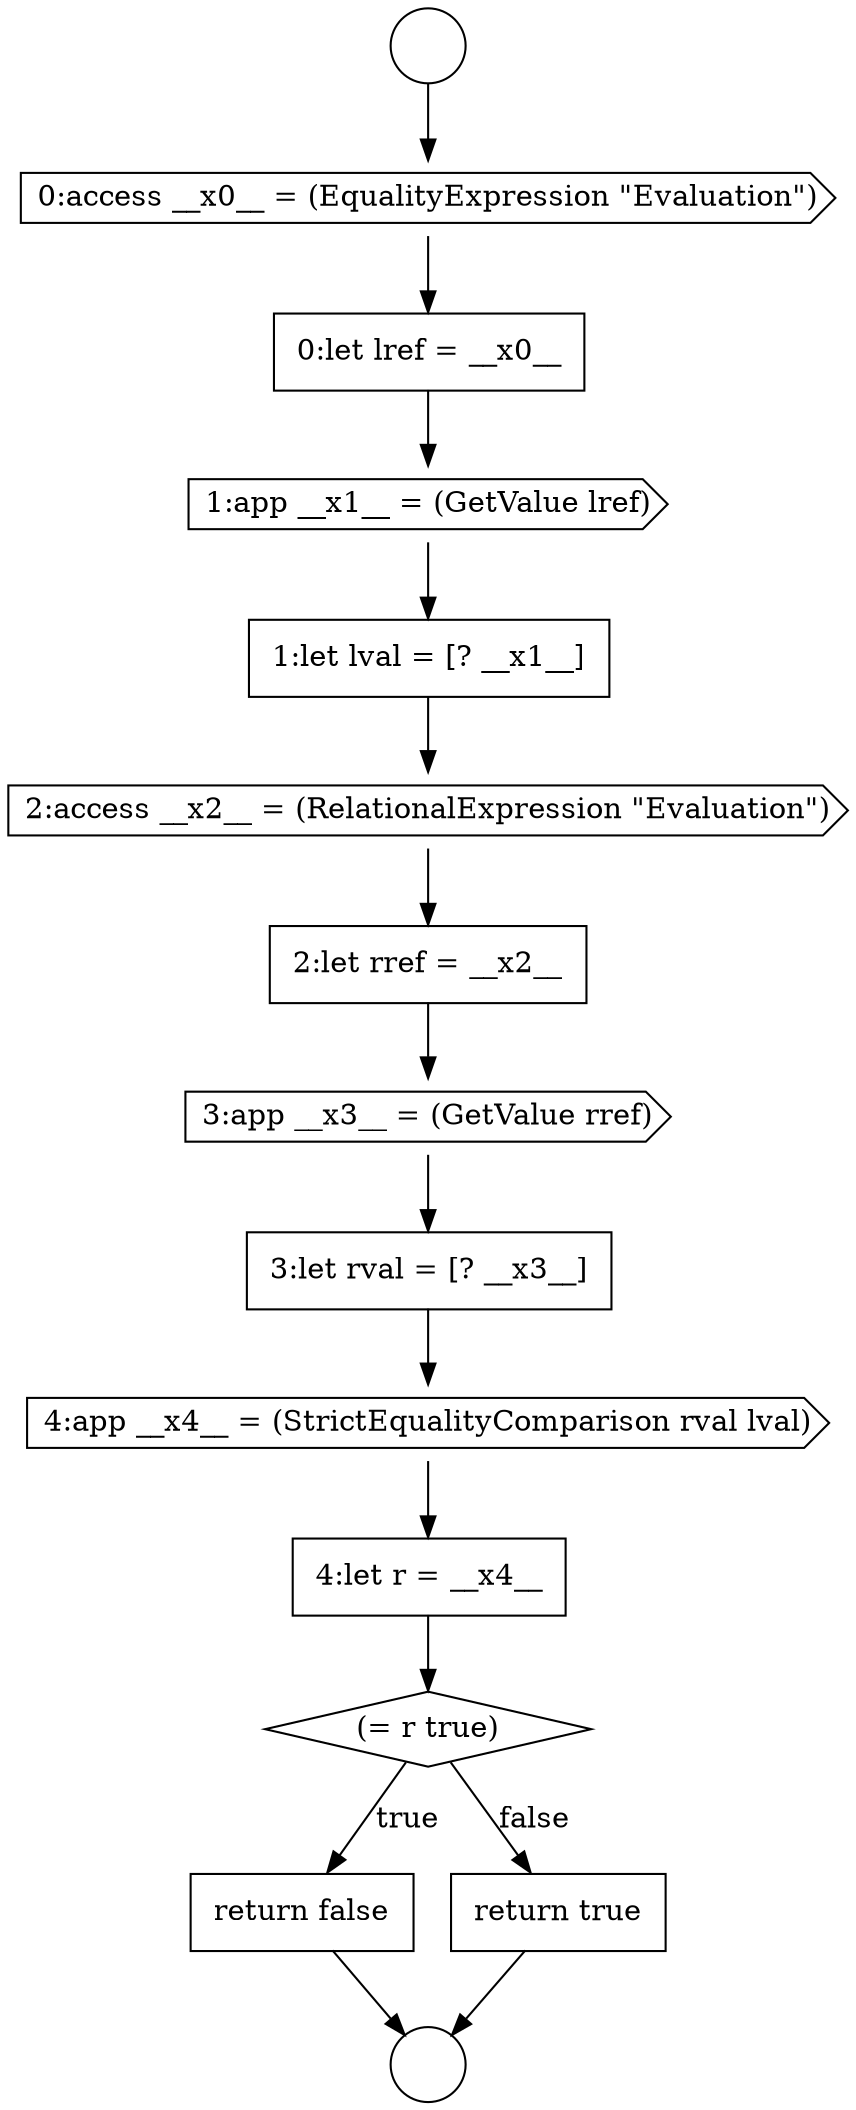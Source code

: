 digraph {
  node4739 [shape=none, margin=0, label=<<font color="black">
    <table border="0" cellborder="1" cellspacing="0" cellpadding="10">
      <tr><td align="left">4:let r = __x4__</td></tr>
    </table>
  </font>> color="black" fillcolor="white" style=filled]
  node4733 [shape=none, margin=0, label=<<font color="black">
    <table border="0" cellborder="1" cellspacing="0" cellpadding="10">
      <tr><td align="left">1:let lval = [? __x1__]</td></tr>
    </table>
  </font>> color="black" fillcolor="white" style=filled]
  node4736 [shape=cds, label=<<font color="black">3:app __x3__ = (GetValue rref)</font>> color="black" fillcolor="white" style=filled]
  node4731 [shape=none, margin=0, label=<<font color="black">
    <table border="0" cellborder="1" cellspacing="0" cellpadding="10">
      <tr><td align="left">0:let lref = __x0__</td></tr>
    </table>
  </font>> color="black" fillcolor="white" style=filled]
  node4737 [shape=none, margin=0, label=<<font color="black">
    <table border="0" cellborder="1" cellspacing="0" cellpadding="10">
      <tr><td align="left">3:let rval = [? __x3__]</td></tr>
    </table>
  </font>> color="black" fillcolor="white" style=filled]
  node4729 [shape=circle label=" " color="black" fillcolor="white" style=filled]
  node4728 [shape=circle label=" " color="black" fillcolor="white" style=filled]
  node4740 [shape=diamond, label=<<font color="black">(= r true)</font>> color="black" fillcolor="white" style=filled]
  node4732 [shape=cds, label=<<font color="black">1:app __x1__ = (GetValue lref)</font>> color="black" fillcolor="white" style=filled]
  node4741 [shape=none, margin=0, label=<<font color="black">
    <table border="0" cellborder="1" cellspacing="0" cellpadding="10">
      <tr><td align="left">return false</td></tr>
    </table>
  </font>> color="black" fillcolor="white" style=filled]
  node4735 [shape=none, margin=0, label=<<font color="black">
    <table border="0" cellborder="1" cellspacing="0" cellpadding="10">
      <tr><td align="left">2:let rref = __x2__</td></tr>
    </table>
  </font>> color="black" fillcolor="white" style=filled]
  node4738 [shape=cds, label=<<font color="black">4:app __x4__ = (StrictEqualityComparison rval lval)</font>> color="black" fillcolor="white" style=filled]
  node4730 [shape=cds, label=<<font color="black">0:access __x0__ = (EqualityExpression &quot;Evaluation&quot;)</font>> color="black" fillcolor="white" style=filled]
  node4742 [shape=none, margin=0, label=<<font color="black">
    <table border="0" cellborder="1" cellspacing="0" cellpadding="10">
      <tr><td align="left">return true</td></tr>
    </table>
  </font>> color="black" fillcolor="white" style=filled]
  node4734 [shape=cds, label=<<font color="black">2:access __x2__ = (RelationalExpression &quot;Evaluation&quot;)</font>> color="black" fillcolor="white" style=filled]
  node4739 -> node4740 [ color="black"]
  node4731 -> node4732 [ color="black"]
  node4736 -> node4737 [ color="black"]
  node4742 -> node4729 [ color="black"]
  node4730 -> node4731 [ color="black"]
  node4740 -> node4741 [label=<<font color="black">true</font>> color="black"]
  node4740 -> node4742 [label=<<font color="black">false</font>> color="black"]
  node4741 -> node4729 [ color="black"]
  node4735 -> node4736 [ color="black"]
  node4728 -> node4730 [ color="black"]
  node4737 -> node4738 [ color="black"]
  node4738 -> node4739 [ color="black"]
  node4733 -> node4734 [ color="black"]
  node4732 -> node4733 [ color="black"]
  node4734 -> node4735 [ color="black"]
}
